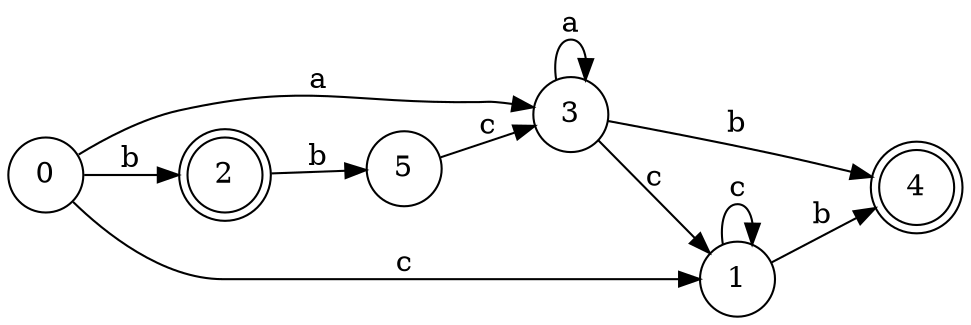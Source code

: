 digraph fa {
rankdir=LR;
node[shape=doublecircle];"2";"4";
node[shape=circle];
"0"->"1"[label="c"];
"0"->"2"[label="b"];
"0"->"3"[label="a"];
"1"->"1"[label="c"];
"1"->"4"[label="b"];
"2"->"5"[label="b"];
"3"->"1"[label="c"];
"3"->"4"[label="b"];
"3"->"3"[label="a"];
"5"->"3"[label="c"];
}
